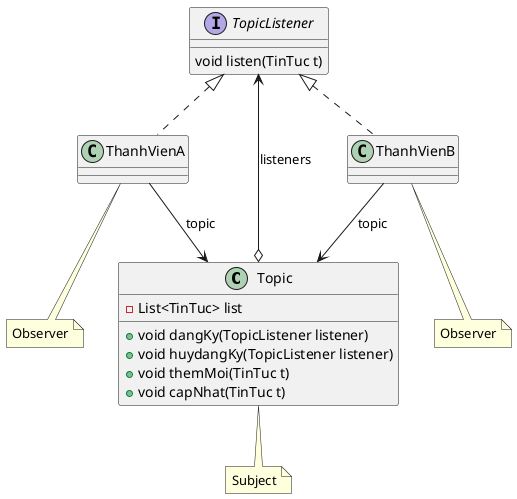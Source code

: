 @startuml
'https://plantuml.com/class-diagram

class Topic{
    - List<TinTuc> list
    + void dangKy(TopicListener listener)
    + void huydangKy(TopicListener listener)
    + void themMoi(TinTuc t)
    + void capNhat(TinTuc t)
}
class ThanhVienA
class ThanhVienB

interface TopicListener{
    void listen(TinTuc t)
}

TopicListener <--o Topic: listeners
TopicListener <|.. ThanhVienA
TopicListener <|.. ThanhVienB
ThanhVienA --> Topic: topic
ThanhVienB --> Topic: topic

note bottom of Topic
    Subject
end note

note bottom of ThanhVienA
    Observer
end note
note bottom of ThanhVienB
    Observer
end note



@enduml